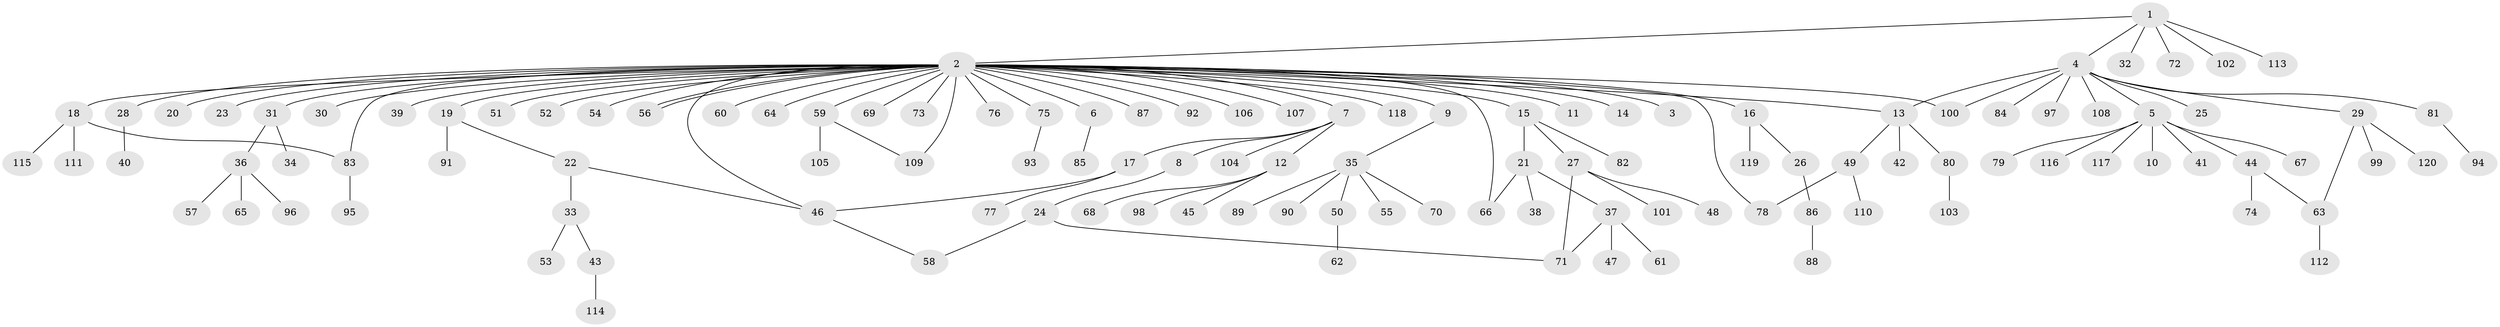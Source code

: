 // coarse degree distribution, {2: 0.4473684210526316, 14: 0.02631578947368421, 9: 0.02631578947368421, 6: 0.02631578947368421, 3: 0.10526315789473684, 1: 0.2894736842105263, 4: 0.07894736842105263}
// Generated by graph-tools (version 1.1) at 2025/50/03/04/25 22:50:27]
// undirected, 120 vertices, 132 edges
graph export_dot {
  node [color=gray90,style=filled];
  1;
  2;
  3;
  4;
  5;
  6;
  7;
  8;
  9;
  10;
  11;
  12;
  13;
  14;
  15;
  16;
  17;
  18;
  19;
  20;
  21;
  22;
  23;
  24;
  25;
  26;
  27;
  28;
  29;
  30;
  31;
  32;
  33;
  34;
  35;
  36;
  37;
  38;
  39;
  40;
  41;
  42;
  43;
  44;
  45;
  46;
  47;
  48;
  49;
  50;
  51;
  52;
  53;
  54;
  55;
  56;
  57;
  58;
  59;
  60;
  61;
  62;
  63;
  64;
  65;
  66;
  67;
  68;
  69;
  70;
  71;
  72;
  73;
  74;
  75;
  76;
  77;
  78;
  79;
  80;
  81;
  82;
  83;
  84;
  85;
  86;
  87;
  88;
  89;
  90;
  91;
  92;
  93;
  94;
  95;
  96;
  97;
  98;
  99;
  100;
  101;
  102;
  103;
  104;
  105;
  106;
  107;
  108;
  109;
  110;
  111;
  112;
  113;
  114;
  115;
  116;
  117;
  118;
  119;
  120;
  1 -- 2;
  1 -- 4;
  1 -- 32;
  1 -- 72;
  1 -- 102;
  1 -- 113;
  2 -- 3;
  2 -- 6;
  2 -- 7;
  2 -- 9;
  2 -- 11;
  2 -- 13;
  2 -- 14;
  2 -- 15;
  2 -- 16;
  2 -- 18;
  2 -- 19;
  2 -- 20;
  2 -- 23;
  2 -- 28;
  2 -- 30;
  2 -- 31;
  2 -- 39;
  2 -- 46;
  2 -- 51;
  2 -- 52;
  2 -- 54;
  2 -- 56;
  2 -- 56;
  2 -- 59;
  2 -- 60;
  2 -- 64;
  2 -- 66;
  2 -- 69;
  2 -- 73;
  2 -- 75;
  2 -- 76;
  2 -- 78;
  2 -- 83;
  2 -- 87;
  2 -- 92;
  2 -- 100;
  2 -- 106;
  2 -- 107;
  2 -- 109;
  2 -- 118;
  4 -- 5;
  4 -- 13;
  4 -- 25;
  4 -- 29;
  4 -- 81;
  4 -- 84;
  4 -- 97;
  4 -- 100;
  4 -- 108;
  5 -- 10;
  5 -- 41;
  5 -- 44;
  5 -- 67;
  5 -- 79;
  5 -- 116;
  5 -- 117;
  6 -- 85;
  7 -- 8;
  7 -- 12;
  7 -- 17;
  7 -- 104;
  8 -- 24;
  9 -- 35;
  12 -- 45;
  12 -- 68;
  12 -- 98;
  13 -- 42;
  13 -- 49;
  13 -- 80;
  15 -- 21;
  15 -- 27;
  15 -- 82;
  16 -- 26;
  16 -- 119;
  17 -- 46;
  17 -- 77;
  18 -- 83;
  18 -- 111;
  18 -- 115;
  19 -- 22;
  19 -- 91;
  21 -- 37;
  21 -- 38;
  21 -- 66;
  22 -- 33;
  22 -- 46;
  24 -- 58;
  24 -- 71;
  26 -- 86;
  27 -- 48;
  27 -- 71;
  27 -- 101;
  28 -- 40;
  29 -- 63;
  29 -- 99;
  29 -- 120;
  31 -- 34;
  31 -- 36;
  33 -- 43;
  33 -- 53;
  35 -- 50;
  35 -- 55;
  35 -- 70;
  35 -- 89;
  35 -- 90;
  36 -- 57;
  36 -- 65;
  36 -- 96;
  37 -- 47;
  37 -- 61;
  37 -- 71;
  43 -- 114;
  44 -- 63;
  44 -- 74;
  46 -- 58;
  49 -- 78;
  49 -- 110;
  50 -- 62;
  59 -- 105;
  59 -- 109;
  63 -- 112;
  75 -- 93;
  80 -- 103;
  81 -- 94;
  83 -- 95;
  86 -- 88;
}
